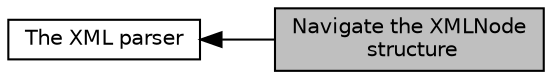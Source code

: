 digraph "Navigate the XMLNode structure"
{
  edge [fontname="Helvetica",fontsize="10",labelfontname="Helvetica",labelfontsize="10"];
  node [fontname="Helvetica",fontsize="10",shape=box];
  rankdir=LR;
  Node1 [label="Navigate the XMLNode\l structure",height=0.2,width=0.4,color="black", fillcolor="grey75", style="filled", fontcolor="black",tooltip=" "];
  Node2 [label="The XML parser",height=0.2,width=0.4,color="black", fillcolor="white", style="filled",URL="$group___x_m_l_parser_general.html",tooltip=" "];
  Node2->Node1 [shape=plaintext, dir="back", style="solid"];
}
